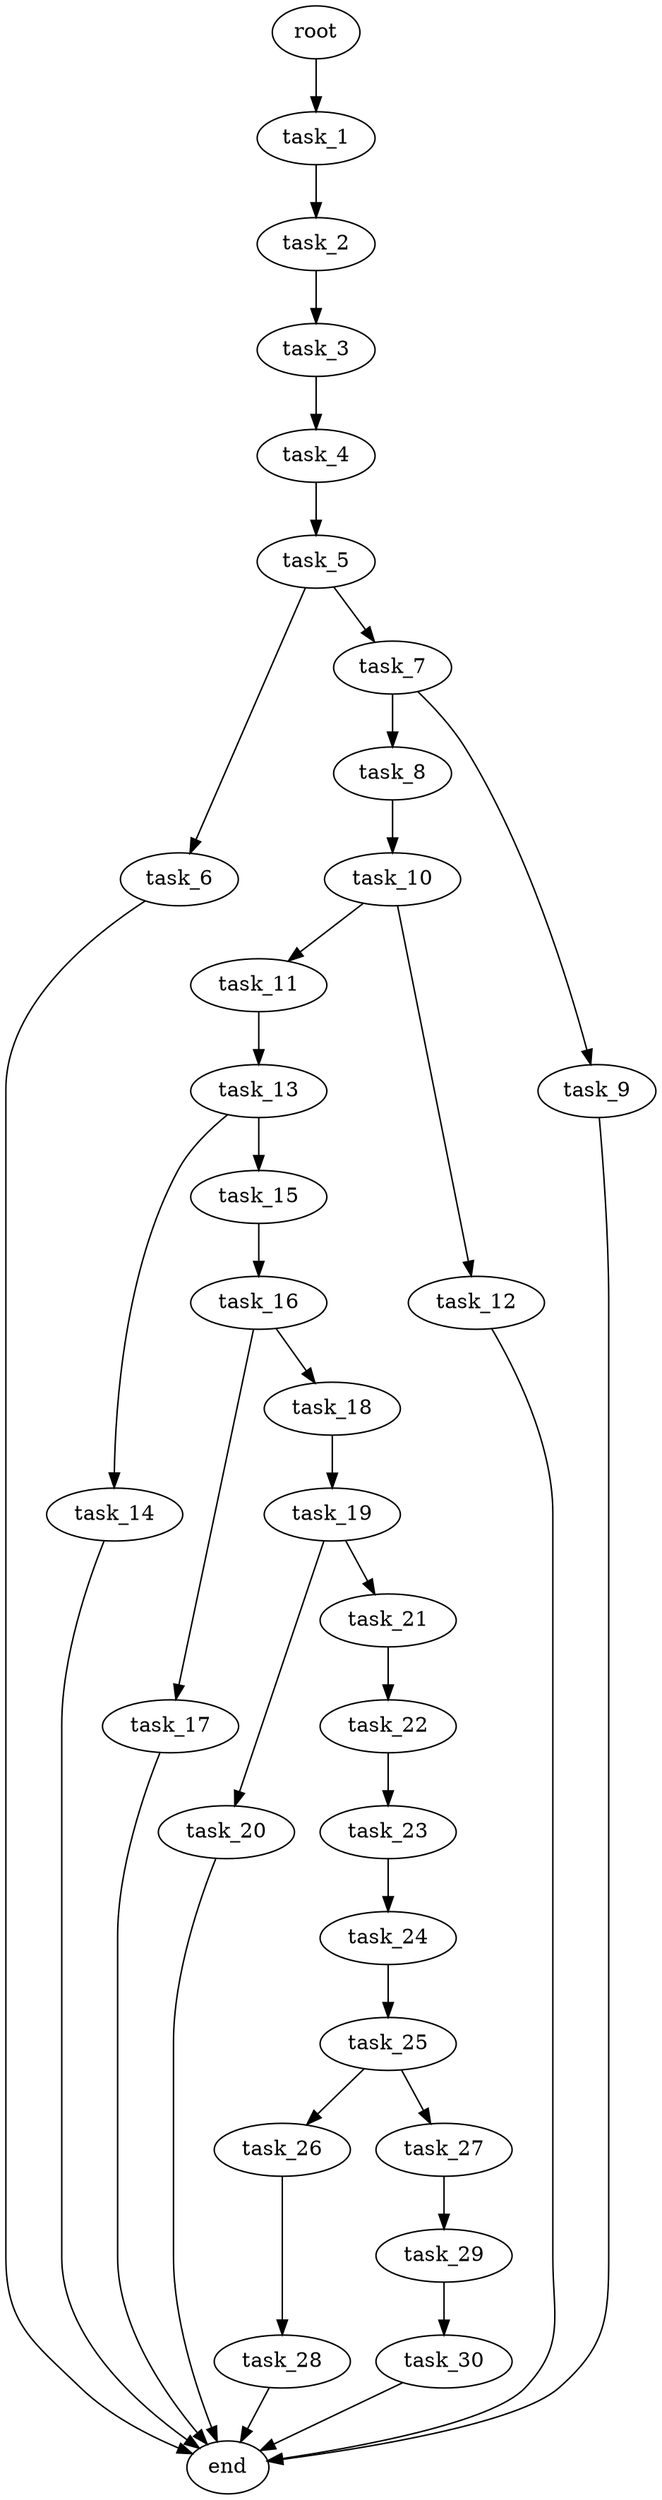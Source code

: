 digraph G {
  root [size="0.000000e+00"];
  task_1 [size="9.141775e+08"];
  task_2 [size="9.619149e+09"];
  task_3 [size="8.359750e+09"];
  task_4 [size="5.752416e+09"];
  task_5 [size="9.507912e+09"];
  task_6 [size="9.995725e+09"];
  task_7 [size="6.723144e+09"];
  task_8 [size="2.695841e+09"];
  task_9 [size="4.032765e+08"];
  task_10 [size="7.562932e+09"];
  task_11 [size="4.705538e+09"];
  task_12 [size="6.515443e+09"];
  task_13 [size="9.160812e+09"];
  task_14 [size="1.815710e+09"];
  task_15 [size="5.853711e+09"];
  task_16 [size="6.348212e+09"];
  task_17 [size="4.917766e+09"];
  task_18 [size="9.133328e+08"];
  task_19 [size="3.480263e+09"];
  task_20 [size="3.333751e+09"];
  task_21 [size="6.701665e+09"];
  task_22 [size="8.577473e+09"];
  task_23 [size="3.298707e+09"];
  task_24 [size="6.937043e+09"];
  task_25 [size="2.882890e+09"];
  task_26 [size="9.451990e+09"];
  task_27 [size="8.135847e+09"];
  task_28 [size="5.501416e+09"];
  task_29 [size="4.548804e+09"];
  task_30 [size="3.145857e+09"];
  end [size="0.000000e+00"];

  root -> task_1 [size="1.000000e-12"];
  task_1 -> task_2 [size="9.619149e+08"];
  task_2 -> task_3 [size="8.359750e+08"];
  task_3 -> task_4 [size="5.752416e+08"];
  task_4 -> task_5 [size="9.507912e+08"];
  task_5 -> task_6 [size="9.995725e+08"];
  task_5 -> task_7 [size="6.723144e+08"];
  task_6 -> end [size="1.000000e-12"];
  task_7 -> task_8 [size="2.695841e+08"];
  task_7 -> task_9 [size="4.032765e+07"];
  task_8 -> task_10 [size="7.562932e+08"];
  task_9 -> end [size="1.000000e-12"];
  task_10 -> task_11 [size="4.705538e+08"];
  task_10 -> task_12 [size="6.515443e+08"];
  task_11 -> task_13 [size="9.160812e+08"];
  task_12 -> end [size="1.000000e-12"];
  task_13 -> task_14 [size="1.815710e+08"];
  task_13 -> task_15 [size="5.853711e+08"];
  task_14 -> end [size="1.000000e-12"];
  task_15 -> task_16 [size="6.348212e+08"];
  task_16 -> task_17 [size="4.917766e+08"];
  task_16 -> task_18 [size="9.133328e+07"];
  task_17 -> end [size="1.000000e-12"];
  task_18 -> task_19 [size="3.480263e+08"];
  task_19 -> task_20 [size="3.333751e+08"];
  task_19 -> task_21 [size="6.701665e+08"];
  task_20 -> end [size="1.000000e-12"];
  task_21 -> task_22 [size="8.577473e+08"];
  task_22 -> task_23 [size="3.298707e+08"];
  task_23 -> task_24 [size="6.937043e+08"];
  task_24 -> task_25 [size="2.882890e+08"];
  task_25 -> task_26 [size="9.451990e+08"];
  task_25 -> task_27 [size="8.135847e+08"];
  task_26 -> task_28 [size="5.501416e+08"];
  task_27 -> task_29 [size="4.548804e+08"];
  task_28 -> end [size="1.000000e-12"];
  task_29 -> task_30 [size="3.145857e+08"];
  task_30 -> end [size="1.000000e-12"];
}
